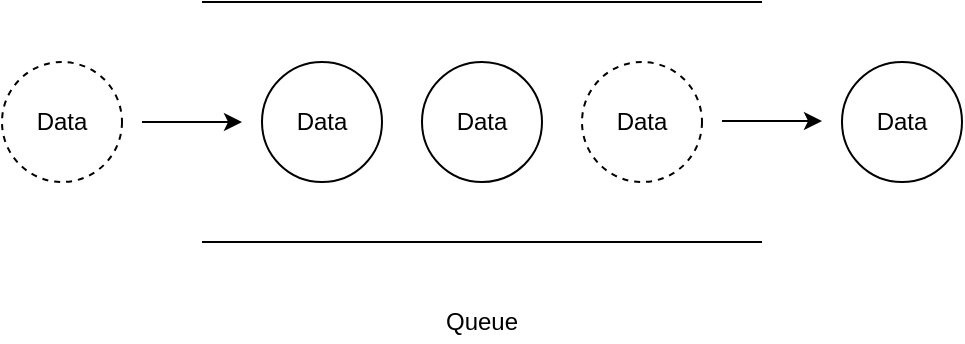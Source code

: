 <mxfile version="14.1.8" type="device"><diagram id="4963s_5zY4wzTK_JEu6M" name="페이지-1"><mxGraphModel dx="1086" dy="806" grid="1" gridSize="10" guides="1" tooltips="1" connect="1" arrows="1" fold="1" page="1" pageScale="1" pageWidth="827" pageHeight="1169" math="0" shadow="0"><root><mxCell id="0"/><mxCell id="1" parent="0"/><mxCell id="1LCNEZw_0dHQfzmZXqze-1" value="" style="endArrow=none;html=1;" edge="1" parent="1"><mxGeometry width="50" height="50" relative="1" as="geometry"><mxPoint x="240" y="320" as="sourcePoint"/><mxPoint x="520" y="320" as="targetPoint"/></mxGeometry></mxCell><mxCell id="1LCNEZw_0dHQfzmZXqze-3" value="" style="endArrow=none;html=1;" edge="1" parent="1"><mxGeometry width="50" height="50" relative="1" as="geometry"><mxPoint x="240" y="440" as="sourcePoint"/><mxPoint x="520" y="440" as="targetPoint"/></mxGeometry></mxCell><mxCell id="1LCNEZw_0dHQfzmZXqze-4" value="Data" style="ellipse;whiteSpace=wrap;html=1;aspect=fixed;" vertex="1" parent="1"><mxGeometry x="350" y="350" width="60" height="60" as="geometry"/></mxCell><mxCell id="1LCNEZw_0dHQfzmZXqze-6" value="Data" style="ellipse;whiteSpace=wrap;html=1;aspect=fixed;" vertex="1" parent="1"><mxGeometry x="270" y="350" width="60" height="60" as="geometry"/></mxCell><mxCell id="1LCNEZw_0dHQfzmZXqze-8" value="Data" style="ellipse;whiteSpace=wrap;html=1;aspect=fixed;dashed=1;" vertex="1" parent="1"><mxGeometry x="430" y="350" width="60" height="60" as="geometry"/></mxCell><mxCell id="1LCNEZw_0dHQfzmZXqze-9" value="Data" style="ellipse;whiteSpace=wrap;html=1;aspect=fixed;" vertex="1" parent="1"><mxGeometry x="560" y="350" width="60" height="60" as="geometry"/></mxCell><mxCell id="1LCNEZw_0dHQfzmZXqze-11" value="Queue" style="text;html=1;strokeColor=none;fillColor=none;align=center;verticalAlign=middle;whiteSpace=wrap;rounded=0;dashed=1;" vertex="1" parent="1"><mxGeometry x="360" y="470" width="40" height="20" as="geometry"/></mxCell><mxCell id="1LCNEZw_0dHQfzmZXqze-12" value="Data" style="ellipse;whiteSpace=wrap;html=1;aspect=fixed;dashed=1;" vertex="1" parent="1"><mxGeometry x="140" y="350" width="60" height="60" as="geometry"/></mxCell><mxCell id="1LCNEZw_0dHQfzmZXqze-13" value="" style="endArrow=classic;html=1;" edge="1" parent="1"><mxGeometry width="50" height="50" relative="1" as="geometry"><mxPoint x="210" y="380" as="sourcePoint"/><mxPoint x="260" y="380" as="targetPoint"/></mxGeometry></mxCell><mxCell id="1LCNEZw_0dHQfzmZXqze-14" value="" style="endArrow=classic;html=1;" edge="1" parent="1"><mxGeometry width="50" height="50" relative="1" as="geometry"><mxPoint x="500" y="379.5" as="sourcePoint"/><mxPoint x="550" y="379.5" as="targetPoint"/></mxGeometry></mxCell></root></mxGraphModel></diagram></mxfile>